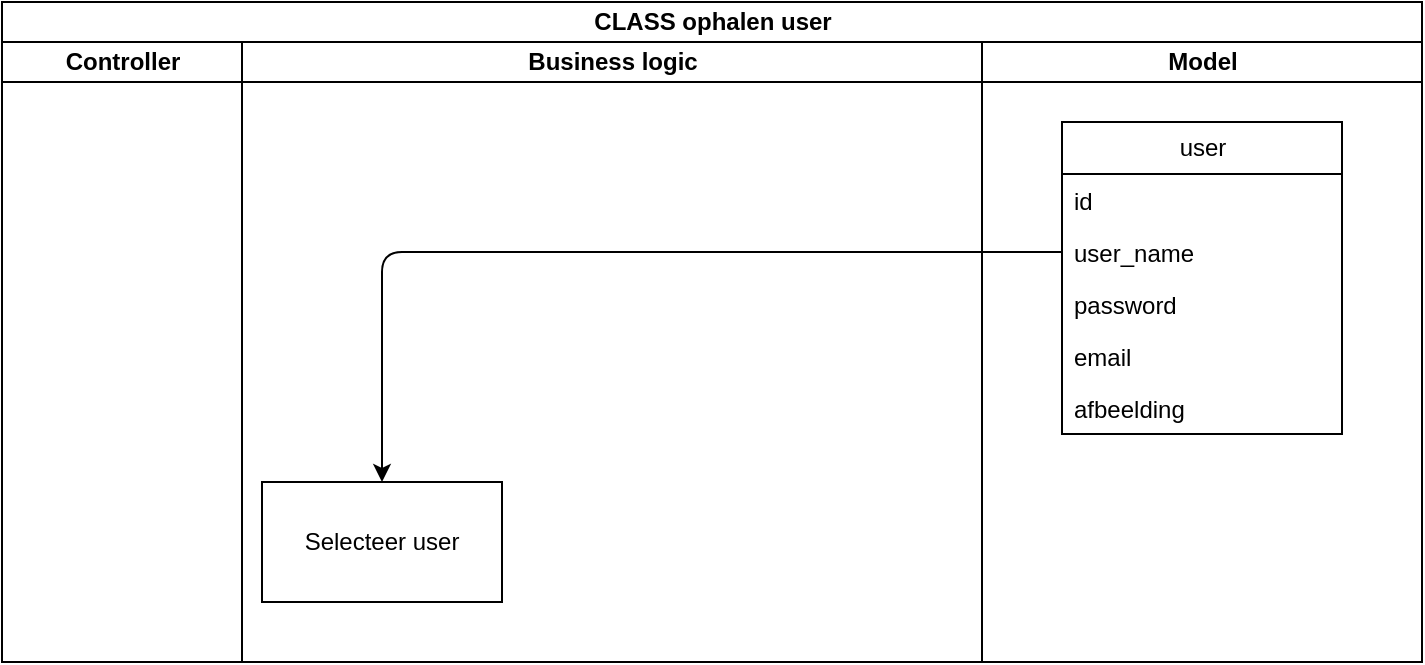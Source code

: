 <mxfile>
    <diagram id="G0UDabO1t8HBnU996_LL" name="Page-1">
        <mxGraphModel dx="1078" dy="779" grid="1" gridSize="10" guides="1" tooltips="1" connect="1" arrows="1" fold="1" page="1" pageScale="1" pageWidth="850" pageHeight="1100" math="0" shadow="0">
            <root>
                <mxCell id="0"/>
                <mxCell id="1" parent="0"/>
                <mxCell id="3" value="CLASS ophalen user" style="swimlane;childLayout=stackLayout;resizeParent=1;resizeParentMax=0;startSize=20;html=1;" vertex="1" parent="1">
                    <mxGeometry x="60" y="50" width="710" height="330" as="geometry"/>
                </mxCell>
                <mxCell id="4" value="Controller" style="swimlane;startSize=20;html=1;" vertex="1" parent="3">
                    <mxGeometry y="20" width="120" height="310" as="geometry"/>
                </mxCell>
                <mxCell id="5" value="Business logic" style="swimlane;startSize=20;html=1;" vertex="1" parent="3">
                    <mxGeometry x="120" y="20" width="370" height="310" as="geometry"/>
                </mxCell>
                <mxCell id="6" value="Selecteer user" style="rounded=0;whiteSpace=wrap;html=1;" vertex="1" parent="5">
                    <mxGeometry x="10" y="220" width="120" height="60" as="geometry"/>
                </mxCell>
                <mxCell id="7" value="Model" style="swimlane;startSize=20;html=1;" vertex="1" parent="3">
                    <mxGeometry x="490" y="20" width="220" height="310" as="geometry"/>
                </mxCell>
                <mxCell id="8" value="user" style="swimlane;fontStyle=0;childLayout=stackLayout;horizontal=1;startSize=26;fillColor=none;horizontalStack=0;resizeParent=1;resizeParentMax=0;resizeLast=0;collapsible=1;marginBottom=0;html=1;" vertex="1" parent="7">
                    <mxGeometry x="40" y="40" width="140" height="156" as="geometry"/>
                </mxCell>
                <mxCell id="9" value="id" style="text;strokeColor=none;fillColor=none;align=left;verticalAlign=top;spacingLeft=4;spacingRight=4;overflow=hidden;rotatable=0;points=[[0,0.5],[1,0.5]];portConstraint=eastwest;whiteSpace=wrap;html=1;" vertex="1" parent="8">
                    <mxGeometry y="26" width="140" height="26" as="geometry"/>
                </mxCell>
                <mxCell id="10" value="user_name" style="text;strokeColor=none;fillColor=none;align=left;verticalAlign=top;spacingLeft=4;spacingRight=4;overflow=hidden;rotatable=0;points=[[0,0.5],[1,0.5]];portConstraint=eastwest;whiteSpace=wrap;html=1;" vertex="1" parent="8">
                    <mxGeometry y="52" width="140" height="26" as="geometry"/>
                </mxCell>
                <mxCell id="11" value="password" style="text;strokeColor=none;fillColor=none;align=left;verticalAlign=top;spacingLeft=4;spacingRight=4;overflow=hidden;rotatable=0;points=[[0,0.5],[1,0.5]];portConstraint=eastwest;whiteSpace=wrap;html=1;" vertex="1" parent="8">
                    <mxGeometry y="78" width="140" height="26" as="geometry"/>
                </mxCell>
                <mxCell id="12" value="email" style="text;strokeColor=none;fillColor=none;align=left;verticalAlign=top;spacingLeft=4;spacingRight=4;overflow=hidden;rotatable=0;points=[[0,0.5],[1,0.5]];portConstraint=eastwest;whiteSpace=wrap;html=1;" vertex="1" parent="8">
                    <mxGeometry y="104" width="140" height="26" as="geometry"/>
                </mxCell>
                <mxCell id="13" value="afbeelding" style="text;strokeColor=none;fillColor=none;align=left;verticalAlign=top;spacingLeft=4;spacingRight=4;overflow=hidden;rotatable=0;points=[[0,0.5],[1,0.5]];portConstraint=eastwest;whiteSpace=wrap;html=1;" vertex="1" parent="8">
                    <mxGeometry y="130" width="140" height="26" as="geometry"/>
                </mxCell>
                <mxCell id="15" style="edgeStyle=none;html=1;exitX=0;exitY=0.5;exitDx=0;exitDy=0;entryX=0.5;entryY=0;entryDx=0;entryDy=0;" edge="1" parent="3" source="10" target="6">
                    <mxGeometry relative="1" as="geometry">
                        <Array as="points">
                            <mxPoint x="190" y="125"/>
                        </Array>
                    </mxGeometry>
                </mxCell>
            </root>
        </mxGraphModel>
    </diagram>
</mxfile>
